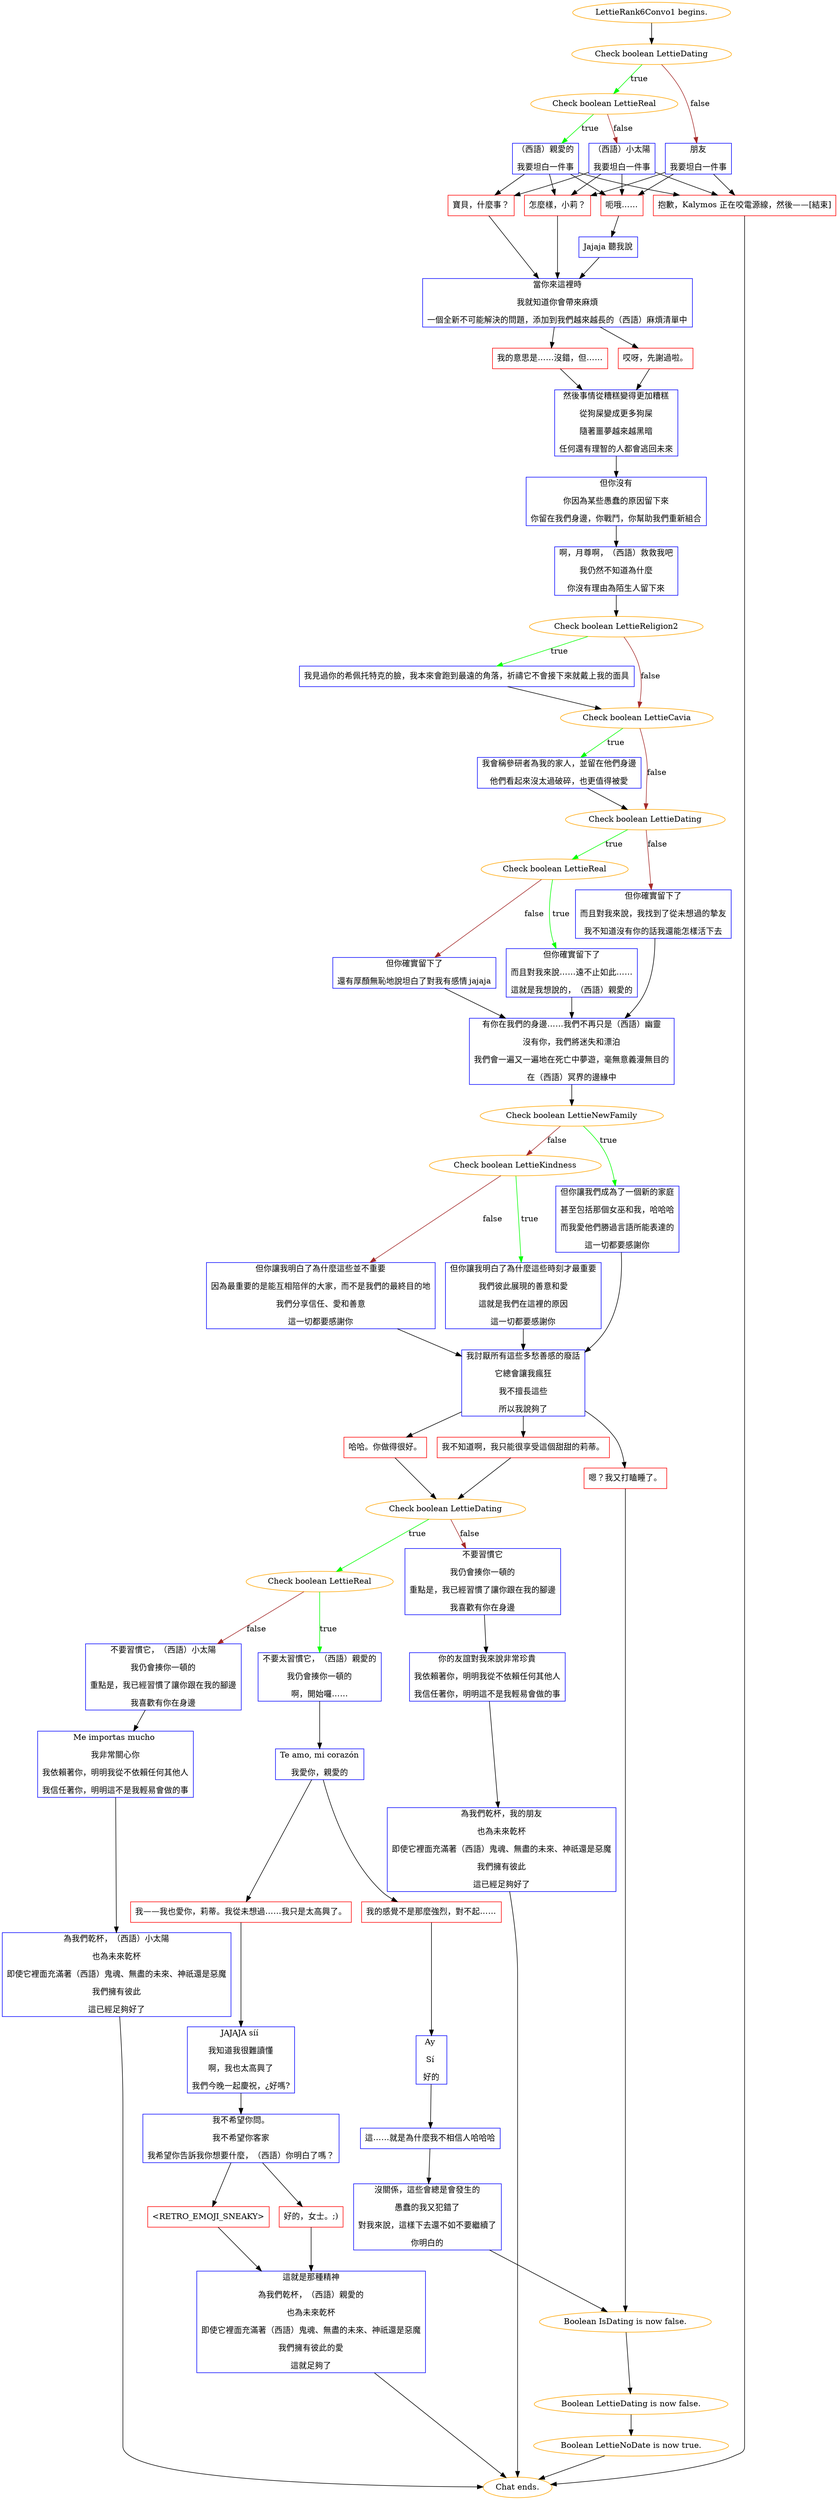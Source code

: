 digraph {
	"LettieRank6Convo1 begins." [color=orange];
		"LettieRank6Convo1 begins." -> j2541279326;
	j2541279326 [label="Check boolean LettieDating",color=orange];
		j2541279326 -> j3988737156 [label=true,color=green];
		j2541279326 -> j397675048 [label=false,color=brown];
	j3988737156 [label="Check boolean LettieReal",color=orange];
		j3988737156 -> j114615955 [label=true,color=green];
		j3988737156 -> j2488346915 [label=false,color=brown];
	j397675048 [label="朋友
我要坦白一件事",shape=box,color=blue];
		j397675048 -> j3703686329;
		j397675048 -> j1554662066;
		j397675048 -> j3958281727;
	j114615955 [label="（西語）親愛的
我要坦白一件事",shape=box,color=blue];
		j114615955 -> j450027410;
		j114615955 -> j3703686329;
		j114615955 -> j1554662066;
		j114615955 -> j3958281727;
	j2488346915 [label="（西語）小太陽
我要坦白一件事",shape=box,color=blue];
		j2488346915 -> j450027410;
		j2488346915 -> j3703686329;
		j2488346915 -> j1554662066;
		j2488346915 -> j3958281727;
	j3703686329 [label="怎麼樣，小莉？",shape=box,color=red];
		j3703686329 -> j2052915463;
	j1554662066 [label="呃哦……",shape=box,color=red];
		j1554662066 -> j2925628019;
	j3958281727 [label="抱歉，Kalymos 正在咬電源線，然後——[結束]",shape=box,color=red];
		j3958281727 -> "Chat ends.";
	j450027410 [label="寶貝，什麼事？",shape=box,color=red];
		j450027410 -> j2052915463;
	j2052915463 [label="當你來這裡時
我就知道你會帶來麻煩
一個全新不可能解決的問題，添加到我們越來越長的（西語）麻煩清單中",shape=box,color=blue];
		j2052915463 -> j14852129;
		j2052915463 -> j1040690213;
	j2925628019 [label="Jajaja 聽我說",shape=box,color=blue];
		j2925628019 -> j2052915463;
	"Chat ends." [color=orange];
	j14852129 [label="哎呀，先謝過啦。",shape=box,color=red];
		j14852129 -> j2040141498;
	j1040690213 [label="我的意思是……沒錯，但……",shape=box,color=red];
		j1040690213 -> j2040141498;
	j2040141498 [label="然後事情從糟糕變得更加糟糕
從狗屎變成更多狗屎
隨著噩夢越來越黑暗
任何還有理智的人都會逃回未來",shape=box,color=blue];
		j2040141498 -> j3712505659;
	j3712505659 [label="但你沒有
你因為某些愚蠢的原因留下來
你留在我們身邊，你戰鬥，你幫助我們重新組合",shape=box,color=blue];
		j3712505659 -> j900769943;
	j900769943 [label="啊，月尊啊，（西語）救救我吧
我仍然不知道為什麼
你沒有理由為陌生人留下來",shape=box,color=blue];
		j900769943 -> j1967831831;
	j1967831831 [label="Check boolean LettieReligion2",color=orange];
		j1967831831 -> j3234389612 [label=true,color=green];
		j1967831831 -> j4294703947 [label=false,color=brown];
	j3234389612 [label="我見過你的希佩托特克的臉，我本來會跑到最遠的角落，祈禱它不會接下來就戴上我的面具",shape=box,color=blue];
		j3234389612 -> j4294703947;
	j4294703947 [label="Check boolean LettieCavia",color=orange];
		j4294703947 -> j3749559328 [label=true,color=green];
		j4294703947 -> j206398470 [label=false,color=brown];
	j3749559328 [label="我會稱參研者為我的家人，並留在他們身邊
他們看起來沒太過破碎，也更值得被愛",shape=box,color=blue];
		j3749559328 -> j206398470;
	j206398470 [label="Check boolean LettieDating",color=orange];
		j206398470 -> j1517735304 [label=true,color=green];
		j206398470 -> j3725644139 [label=false,color=brown];
	j1517735304 [label="Check boolean LettieReal",color=orange];
		j1517735304 -> j445429312 [label=true,color=green];
		j1517735304 -> j3498923755 [label=false,color=brown];
	j3725644139 [label="但你確實留下了
而且對我來說，我找到了從未想過的摯友
我不知道沒有你的話我還能怎樣活下去",shape=box,color=blue];
		j3725644139 -> j4062835335;
	j445429312 [label="但你確實留下了
而且對我來說……遠不止如此……
這就是我想說的，（西語）親愛的",shape=box,color=blue];
		j445429312 -> j4062835335;
	j3498923755 [label="但你確實留下了
還有厚顏無恥地說坦白了對我有感情 jajaja",shape=box,color=blue];
		j3498923755 -> j4062835335;
	j4062835335 [label="有你在我們的身邊……我們不再只是（西語）幽靈
沒有你，我們將迷失和漂泊
我們會一遍又一遍地在死亡中夢遊，毫無意義漫無目的
在（西語）冥界的邊緣中",shape=box,color=blue];
		j4062835335 -> j3023107803;
	j3023107803 [label="Check boolean LettieNewFamily",color=orange];
		j3023107803 -> j2216986056 [label=true,color=green];
		j3023107803 -> j955334326 [label=false,color=brown];
	j2216986056 [label="但你讓我們成為了一個新的家庭
甚至包括那個女巫和我，哈哈哈
而我愛他們勝過言語所能表達的
這一切都要感謝你",shape=box,color=blue];
		j2216986056 -> j1138829594;
	j955334326 [label="Check boolean LettieKindness",color=orange];
		j955334326 -> j3804726412 [label=true,color=green];
		j955334326 -> j534614469 [label=false,color=brown];
	j1138829594 [label="我討厭所有這些多愁善感的廢話
它總會讓我瘋狂
我不擅長這些
所以我說夠了",shape=box,color=blue];
		j1138829594 -> j4287228434;
		j1138829594 -> j3223650887;
		j1138829594 -> j3769197042;
	j3804726412 [label="但你讓我明白了為什麼這些時刻才最重要
我們彼此展現的善意和愛
這就是我們在這裡的原因
這一切都要感謝你",shape=box,color=blue];
		j3804726412 -> j1138829594;
	j534614469 [label="但你讓我明白了為什麼這些並不重要
因為最重要的是能互相陪伴的大家，而不是我們的最終目的地
我們分享信任、愛和善意
這一切都要感謝你",shape=box,color=blue];
		j534614469 -> j1138829594;
	j4287228434 [label="哈哈。你做得很好。",shape=box,color=red];
		j4287228434 -> j677145022;
	j3223650887 [label="我不知道啊，我只能很享受這個甜甜的莉蒂。",shape=box,color=red];
		j3223650887 -> j677145022;
	j3769197042 [label="嗯？我又打瞌睡了。",shape=box,color=red];
		j3769197042 -> j1099087659;
	j677145022 [label="Check boolean LettieDating",color=orange];
		j677145022 -> j763860473 [label=true,color=green];
		j677145022 -> j3297771950 [label=false,color=brown];
	j1099087659 [label="Boolean IsDating is now false.",color=orange];
		j1099087659 -> j1258034025;
	j763860473 [label="Check boolean LettieReal",color=orange];
		j763860473 -> j3380488682 [label=true,color=green];
		j763860473 -> j3342237839 [label=false,color=brown];
	j3297771950 [label="不要習慣它
我仍會揍你一頓的
重點是，我已經習慣了讓你跟在我的腳邊
我喜歡有你在身邊",shape=box,color=blue];
		j3297771950 -> j4124024543;
	j1258034025 [label="Boolean LettieDating is now false.",color=orange];
		j1258034025 -> j3065772033;
	j3380488682 [label="不要太習慣它，（西語）親愛的
我仍會揍你一頓的
啊，開始囉……",shape=box,color=blue];
		j3380488682 -> j2221490095;
	j3342237839 [label="不要習慣它，（西語）小太陽
我仍會揍你一頓的
重點是，我已經習慣了讓你跟在我的腳邊
我喜歡有你在身邊",shape=box,color=blue];
		j3342237839 -> j1055843660;
	j4124024543 [label="你的友誼對我來說非常珍貴
我依賴著你，明明我從不依賴任何其他人
我信任著你，明明這不是我輕易會做的事",shape=box,color=blue];
		j4124024543 -> j2557192596;
	j3065772033 [label="Boolean LettieNoDate is now true.",color=orange];
		j3065772033 -> "Chat ends.";
	j2221490095 [label="Te amo, mi corazón
我愛你，親愛的",shape=box,color=blue];
		j2221490095 -> j4089959697;
		j2221490095 -> j1851370652;
	j1055843660 [label="Me importas mucho 
我非常關心你
我依賴著你，明明我從不依賴任何其他人
我信任著你，明明這不是我輕易會做的事",shape=box,color=blue];
		j1055843660 -> j3992618918;
	j2557192596 [label="為我們乾杯，我的朋友
也為未來乾杯
即使它裡面充滿著（西語）鬼魂、無盡的未來、神祇還是惡魔
我們擁有彼此
這已經足夠好了",shape=box,color=blue];
		j2557192596 -> "Chat ends.";
	j4089959697 [label="我的感覺不是那麼強烈，對不起……",shape=box,color=red];
		j4089959697 -> j4002420189;
	j1851370652 [label="我——我也愛你，莉蒂。我從未想過……我只是太高興了。",shape=box,color=red];
		j1851370652 -> j3497035980;
	j3992618918 [label="為我們乾杯，（西語）小太陽
也為未來乾杯
即使它裡面充滿著（西語）鬼魂、無盡的未來、神祇還是惡魔
我們擁有彼此
這已經足夠好了",shape=box,color=blue];
		j3992618918 -> "Chat ends.";
	j4002420189 [label="Ay 
Sí 
好的",shape=box,color=blue];
		j4002420189 -> j461081249;
	j3497035980 [label="JAJAJA síí 
我知道我很難讀懂
啊，我也太高興了
我們今晚一起慶祝，¿好嗎?",shape=box,color=blue];
		j3497035980 -> j2407821108;
	j461081249 [label="這……就是為什麼我不相信人哈哈哈",shape=box,color=blue];
		j461081249 -> j2183580068;
	j2407821108 [label="我不希望你問。
我不希望你客家
我希望你告訴我你想要什麼，（西語）你明白了嗎？",shape=box,color=blue];
		j2407821108 -> j2458580557;
		j2407821108 -> j933894386;
	j2183580068 [label="沒關係，這些會總是會發生的
愚蠢的我又犯錯了
對我來說，這樣下去還不如不要繼續了
你明白的",shape=box,color=blue];
		j2183580068 -> j1099087659;
	j2458580557 [label="好的，女士。;)",shape=box,color=red];
		j2458580557 -> j3137328409;
	j933894386 [label="<RETRO_EMOJI_SNEAKY>",shape=box,color=red];
		j933894386 -> j3137328409;
	j3137328409 [label="這就是那種精神
為我們乾杯，（西語）親愛的
也為未來乾杯
即使它裡面充滿著（西語）鬼魂、無盡的未來、神祇還是惡魔
我們擁有彼此的愛
這就足夠了",shape=box,color=blue];
		j3137328409 -> "Chat ends.";
}